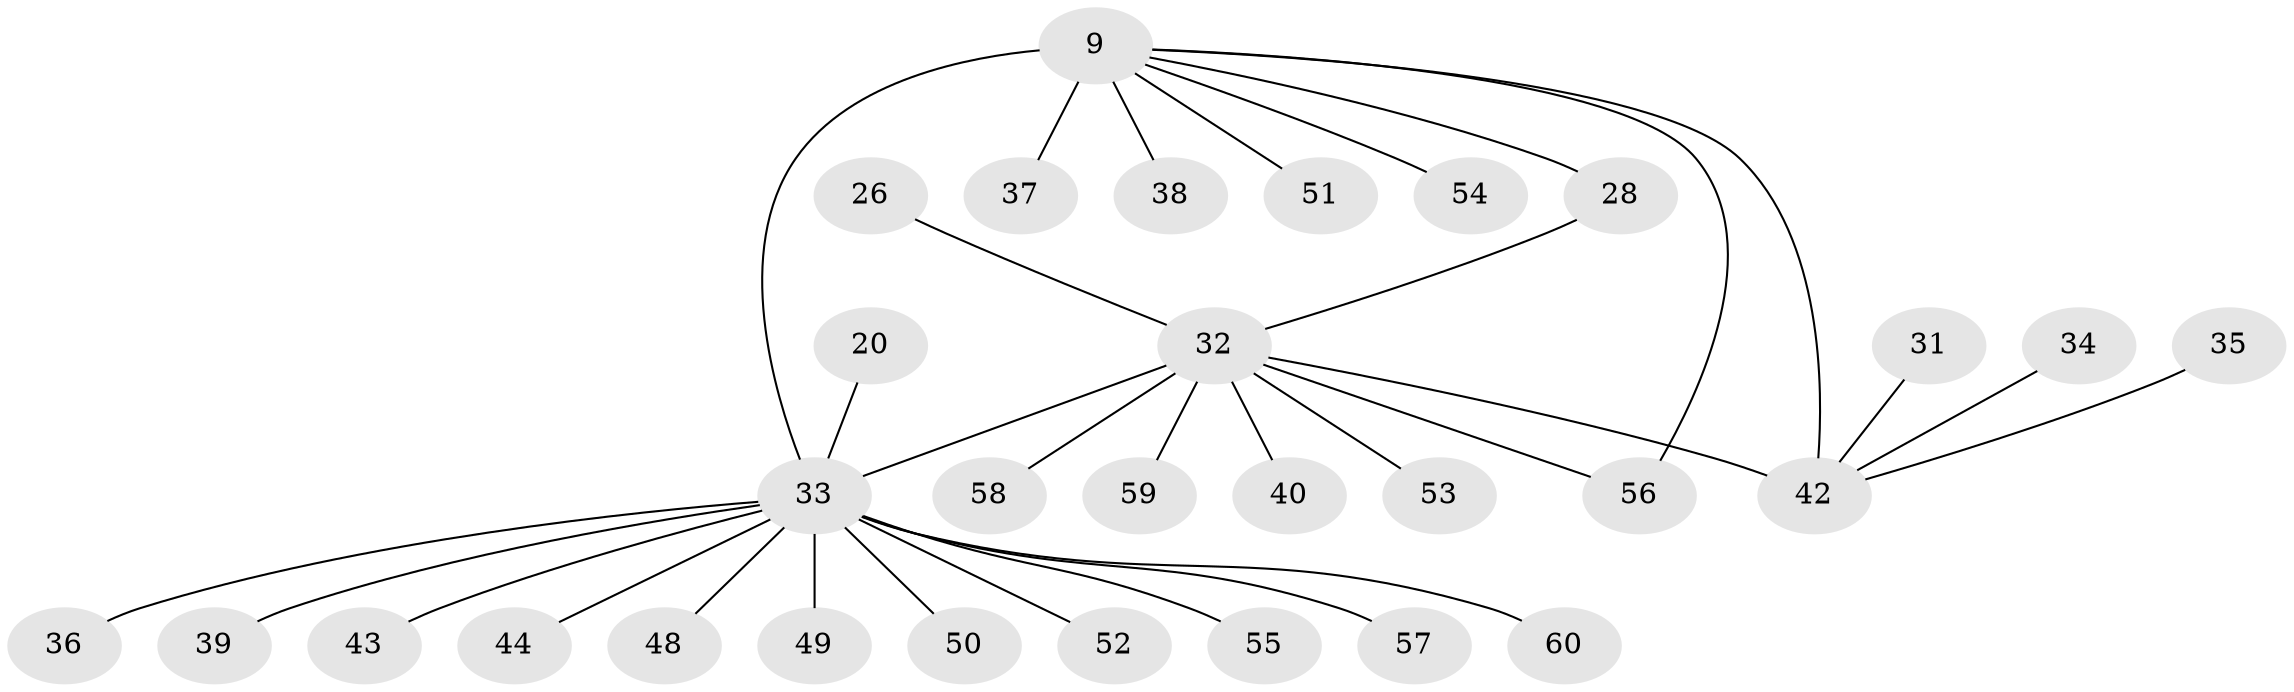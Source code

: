 // original degree distribution, {9: 0.016666666666666666, 3: 0.06666666666666667, 8: 0.016666666666666666, 5: 0.05, 7: 0.03333333333333333, 10: 0.016666666666666666, 4: 0.016666666666666666, 2: 0.18333333333333332, 11: 0.016666666666666666, 6: 0.03333333333333333, 1: 0.55}
// Generated by graph-tools (version 1.1) at 2025/55/03/09/25 04:55:23]
// undirected, 30 vertices, 32 edges
graph export_dot {
graph [start="1"]
  node [color=gray90,style=filled];
  9 [super="+8+1"];
  20;
  26;
  28;
  31;
  32 [super="+15+16+21+22+23"];
  33 [super="+3+7+17"];
  34;
  35;
  36 [super="+27"];
  37;
  38;
  39;
  40;
  42 [super="+11+12+25+29"];
  43;
  44 [super="+24"];
  48;
  49;
  50;
  51 [super="+30"];
  52;
  53 [super="+47"];
  54 [super="+45"];
  55 [super="+41"];
  56 [super="+18"];
  57;
  58;
  59 [super="+19"];
  60;
  9 -- 37 [weight=2];
  9 -- 28;
  9 -- 38;
  9 -- 56;
  9 -- 51;
  9 -- 54;
  9 -- 42 [weight=2];
  9 -- 33 [weight=5];
  20 -- 33;
  26 -- 32;
  28 -- 32;
  31 -- 42;
  32 -- 33 [weight=4];
  32 -- 58;
  32 -- 40;
  32 -- 42 [weight=3];
  32 -- 53;
  32 -- 56;
  32 -- 59;
  33 -- 43;
  33 -- 44;
  33 -- 48;
  33 -- 57;
  33 -- 36;
  33 -- 39;
  33 -- 49;
  33 -- 50;
  33 -- 52;
  33 -- 55;
  33 -- 60;
  34 -- 42;
  35 -- 42;
}
